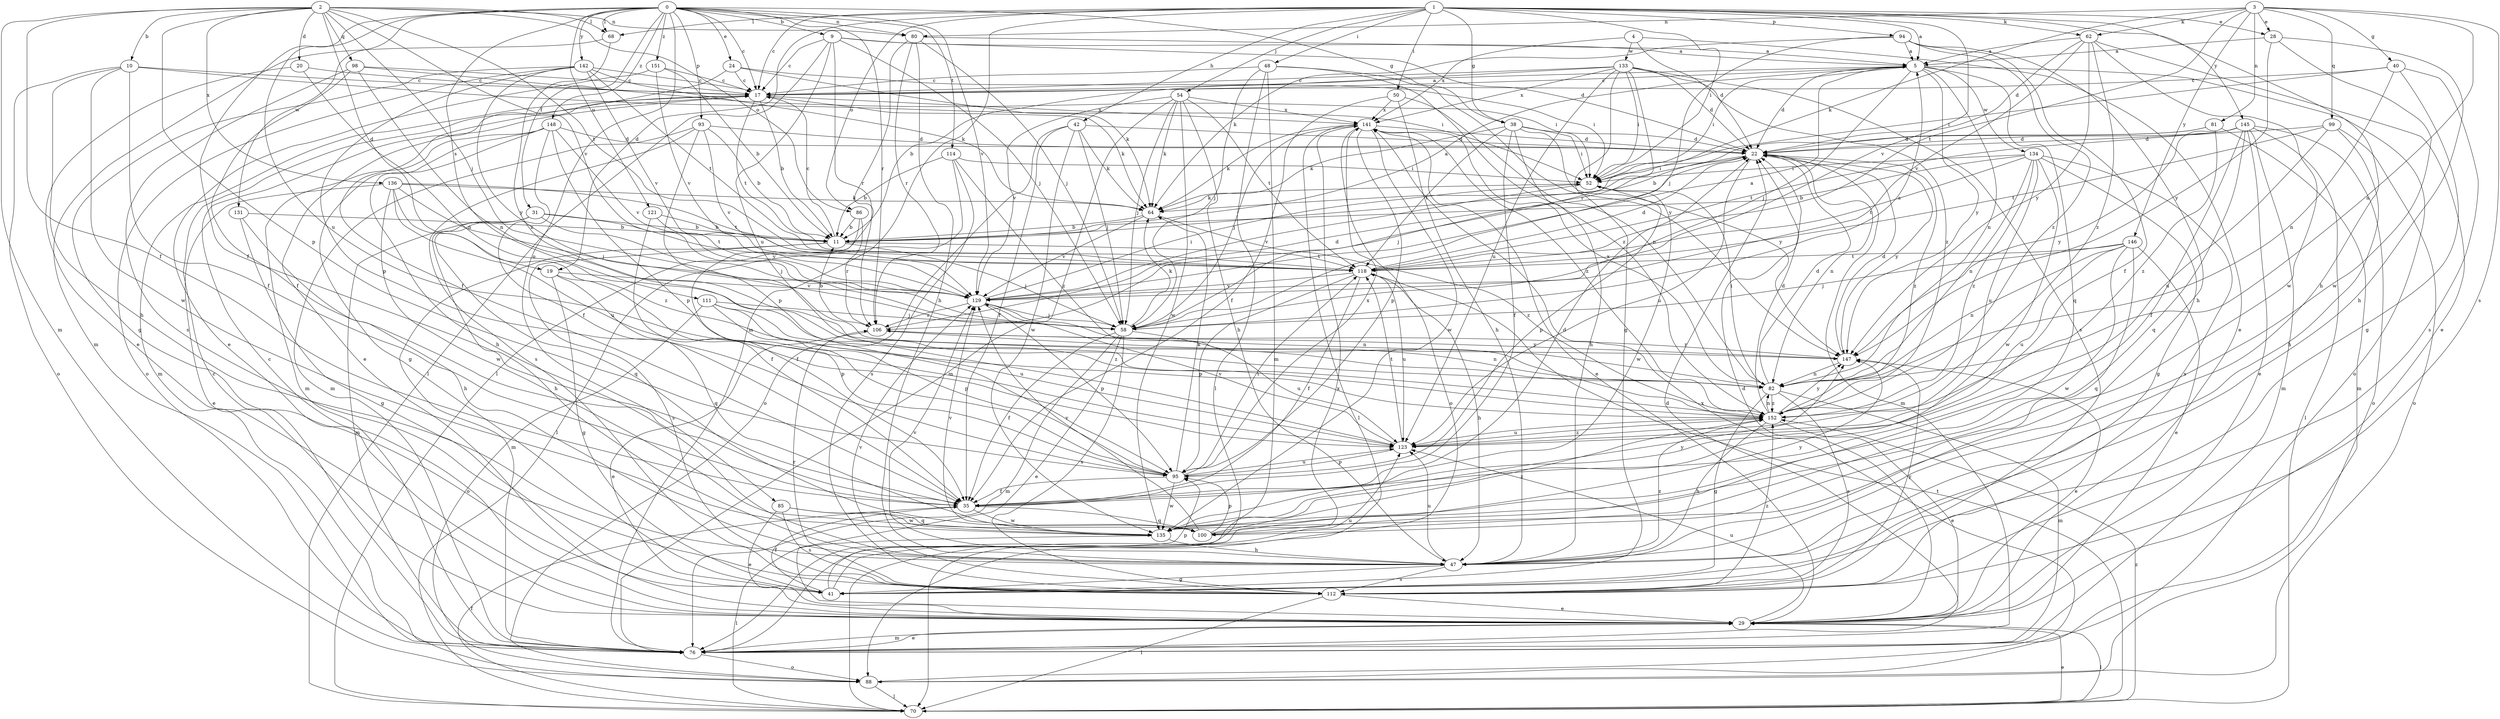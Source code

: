 strict digraph  {
0;
1;
2;
3;
4;
5;
9;
10;
11;
17;
19;
20;
22;
24;
28;
29;
31;
35;
38;
40;
41;
42;
47;
48;
50;
52;
54;
58;
62;
64;
68;
70;
76;
80;
81;
82;
85;
86;
88;
93;
94;
95;
98;
99;
100;
106;
111;
112;
114;
118;
121;
123;
129;
131;
133;
134;
135;
136;
141;
142;
145;
146;
147;
148;
151;
152;
0 -> 9  [label=b];
0 -> 17  [label=c];
0 -> 24  [label=e];
0 -> 31  [label=f];
0 -> 35  [label=f];
0 -> 38  [label=g];
0 -> 68  [label=l];
0 -> 80  [label=n];
0 -> 85  [label=o];
0 -> 93  [label=p];
0 -> 106  [label=r];
0 -> 111  [label=s];
0 -> 114  [label=t];
0 -> 121  [label=u];
0 -> 123  [label=u];
0 -> 129  [label=v];
0 -> 131  [label=w];
0 -> 142  [label=y];
0 -> 148  [label=z];
0 -> 151  [label=z];
1 -> 5  [label=a];
1 -> 17  [label=c];
1 -> 19  [label=d];
1 -> 28  [label=e];
1 -> 38  [label=g];
1 -> 42  [label=h];
1 -> 47  [label=h];
1 -> 48  [label=i];
1 -> 50  [label=i];
1 -> 52  [label=i];
1 -> 54  [label=j];
1 -> 62  [label=k];
1 -> 68  [label=l];
1 -> 76  [label=m];
1 -> 86  [label=o];
1 -> 94  [label=p];
1 -> 129  [label=v];
1 -> 145  [label=y];
2 -> 10  [label=b];
2 -> 19  [label=d];
2 -> 20  [label=d];
2 -> 35  [label=f];
2 -> 58  [label=j];
2 -> 68  [label=l];
2 -> 76  [label=m];
2 -> 80  [label=n];
2 -> 86  [label=o];
2 -> 95  [label=p];
2 -> 98  [label=q];
2 -> 118  [label=t];
2 -> 129  [label=v];
2 -> 136  [label=x];
3 -> 28  [label=e];
3 -> 40  [label=g];
3 -> 62  [label=k];
3 -> 64  [label=k];
3 -> 80  [label=n];
3 -> 81  [label=n];
3 -> 82  [label=n];
3 -> 99  [label=q];
3 -> 112  [label=s];
3 -> 118  [label=t];
3 -> 146  [label=y];
4 -> 22  [label=d];
4 -> 29  [label=e];
4 -> 133  [label=w];
4 -> 141  [label=x];
5 -> 17  [label=c];
5 -> 22  [label=d];
5 -> 52  [label=i];
5 -> 58  [label=j];
5 -> 82  [label=n];
5 -> 88  [label=o];
5 -> 100  [label=q];
5 -> 134  [label=w];
5 -> 147  [label=y];
9 -> 5  [label=a];
9 -> 17  [label=c];
9 -> 22  [label=d];
9 -> 58  [label=j];
9 -> 70  [label=l];
9 -> 106  [label=r];
9 -> 123  [label=u];
10 -> 17  [label=c];
10 -> 35  [label=f];
10 -> 47  [label=h];
10 -> 52  [label=i];
10 -> 88  [label=o];
10 -> 135  [label=w];
11 -> 5  [label=a];
11 -> 17  [label=c];
11 -> 58  [label=j];
11 -> 76  [label=m];
11 -> 112  [label=s];
11 -> 118  [label=t];
17 -> 5  [label=a];
17 -> 11  [label=b];
17 -> 29  [label=e];
17 -> 64  [label=k];
17 -> 76  [label=m];
17 -> 118  [label=t];
17 -> 141  [label=x];
19 -> 41  [label=g];
19 -> 95  [label=p];
19 -> 100  [label=q];
19 -> 129  [label=v];
20 -> 17  [label=c];
20 -> 29  [label=e];
20 -> 82  [label=n];
22 -> 52  [label=i];
22 -> 58  [label=j];
22 -> 76  [label=m];
22 -> 82  [label=n];
22 -> 123  [label=u];
22 -> 147  [label=y];
22 -> 152  [label=z];
24 -> 17  [label=c];
24 -> 35  [label=f];
24 -> 52  [label=i];
24 -> 64  [label=k];
28 -> 5  [label=a];
28 -> 47  [label=h];
28 -> 135  [label=w];
28 -> 147  [label=y];
29 -> 17  [label=c];
29 -> 22  [label=d];
29 -> 70  [label=l];
29 -> 76  [label=m];
29 -> 123  [label=u];
31 -> 11  [label=b];
31 -> 47  [label=h];
31 -> 58  [label=j];
31 -> 76  [label=m];
31 -> 100  [label=q];
31 -> 118  [label=t];
35 -> 22  [label=d];
35 -> 100  [label=q];
35 -> 135  [label=w];
38 -> 22  [label=d];
38 -> 35  [label=f];
38 -> 47  [label=h];
38 -> 52  [label=i];
38 -> 64  [label=k];
38 -> 118  [label=t];
38 -> 147  [label=y];
40 -> 17  [label=c];
40 -> 41  [label=g];
40 -> 52  [label=i];
40 -> 82  [label=n];
40 -> 112  [label=s];
41 -> 35  [label=f];
41 -> 95  [label=p];
41 -> 123  [label=u];
42 -> 22  [label=d];
42 -> 35  [label=f];
42 -> 58  [label=j];
42 -> 64  [label=k];
42 -> 88  [label=o];
42 -> 135  [label=w];
47 -> 41  [label=g];
47 -> 112  [label=s];
47 -> 123  [label=u];
47 -> 129  [label=v];
47 -> 152  [label=z];
48 -> 17  [label=c];
48 -> 58  [label=j];
48 -> 70  [label=l];
48 -> 76  [label=m];
48 -> 147  [label=y];
48 -> 152  [label=z];
50 -> 35  [label=f];
50 -> 47  [label=h];
50 -> 82  [label=n];
50 -> 141  [label=x];
52 -> 64  [label=k];
52 -> 95  [label=p];
52 -> 129  [label=v];
52 -> 135  [label=w];
54 -> 47  [label=h];
54 -> 58  [label=j];
54 -> 64  [label=k];
54 -> 76  [label=m];
54 -> 118  [label=t];
54 -> 129  [label=v];
54 -> 135  [label=w];
54 -> 141  [label=x];
58 -> 5  [label=a];
58 -> 29  [label=e];
58 -> 35  [label=f];
58 -> 64  [label=k];
58 -> 76  [label=m];
58 -> 112  [label=s];
58 -> 123  [label=u];
62 -> 5  [label=a];
62 -> 22  [label=d];
62 -> 29  [label=e];
62 -> 129  [label=v];
62 -> 135  [label=w];
62 -> 147  [label=y];
62 -> 152  [label=z];
64 -> 11  [label=b];
64 -> 129  [label=v];
64 -> 152  [label=z];
68 -> 76  [label=m];
68 -> 152  [label=z];
70 -> 29  [label=e];
70 -> 35  [label=f];
70 -> 118  [label=t];
70 -> 152  [label=z];
76 -> 17  [label=c];
76 -> 22  [label=d];
76 -> 29  [label=e];
76 -> 88  [label=o];
76 -> 141  [label=x];
80 -> 5  [label=a];
80 -> 47  [label=h];
80 -> 58  [label=j];
80 -> 70  [label=l];
80 -> 106  [label=r];
81 -> 11  [label=b];
81 -> 22  [label=d];
81 -> 76  [label=m];
81 -> 152  [label=z];
82 -> 22  [label=d];
82 -> 41  [label=g];
82 -> 52  [label=i];
82 -> 76  [label=m];
82 -> 112  [label=s];
82 -> 141  [label=x];
82 -> 152  [label=z];
85 -> 29  [label=e];
85 -> 100  [label=q];
85 -> 112  [label=s];
85 -> 135  [label=w];
86 -> 11  [label=b];
86 -> 35  [label=f];
86 -> 106  [label=r];
88 -> 70  [label=l];
88 -> 141  [label=x];
93 -> 11  [label=b];
93 -> 22  [label=d];
93 -> 76  [label=m];
93 -> 95  [label=p];
93 -> 112  [label=s];
93 -> 129  [label=v];
94 -> 5  [label=a];
94 -> 35  [label=f];
94 -> 47  [label=h];
94 -> 58  [label=j];
94 -> 64  [label=k];
94 -> 152  [label=z];
95 -> 35  [label=f];
95 -> 64  [label=k];
95 -> 118  [label=t];
95 -> 123  [label=u];
95 -> 135  [label=w];
95 -> 141  [label=x];
98 -> 17  [label=c];
98 -> 35  [label=f];
98 -> 52  [label=i];
98 -> 82  [label=n];
98 -> 112  [label=s];
99 -> 22  [label=d];
99 -> 47  [label=h];
99 -> 88  [label=o];
99 -> 118  [label=t];
99 -> 123  [label=u];
100 -> 95  [label=p];
100 -> 129  [label=v];
100 -> 147  [label=y];
100 -> 152  [label=z];
106 -> 11  [label=b];
106 -> 22  [label=d];
106 -> 29  [label=e];
106 -> 82  [label=n];
106 -> 147  [label=y];
111 -> 58  [label=j];
111 -> 88  [label=o];
111 -> 95  [label=p];
111 -> 123  [label=u];
111 -> 152  [label=z];
112 -> 29  [label=e];
112 -> 70  [label=l];
112 -> 106  [label=r];
112 -> 129  [label=v];
112 -> 147  [label=y];
112 -> 152  [label=z];
114 -> 11  [label=b];
114 -> 52  [label=i];
114 -> 70  [label=l];
114 -> 112  [label=s];
114 -> 152  [label=z];
118 -> 22  [label=d];
118 -> 35  [label=f];
118 -> 47  [label=h];
118 -> 95  [label=p];
118 -> 123  [label=u];
118 -> 129  [label=v];
121 -> 11  [label=b];
121 -> 35  [label=f];
121 -> 129  [label=v];
123 -> 95  [label=p];
123 -> 118  [label=t];
123 -> 129  [label=v];
123 -> 152  [label=z];
129 -> 5  [label=a];
129 -> 52  [label=i];
129 -> 58  [label=j];
129 -> 82  [label=n];
129 -> 95  [label=p];
129 -> 106  [label=r];
131 -> 11  [label=b];
131 -> 41  [label=g];
131 -> 47  [label=h];
133 -> 11  [label=b];
133 -> 17  [label=c];
133 -> 22  [label=d];
133 -> 41  [label=g];
133 -> 52  [label=i];
133 -> 106  [label=r];
133 -> 112  [label=s];
133 -> 123  [label=u];
133 -> 141  [label=x];
133 -> 152  [label=z];
134 -> 11  [label=b];
134 -> 41  [label=g];
134 -> 52  [label=i];
134 -> 82  [label=n];
134 -> 112  [label=s];
134 -> 118  [label=t];
134 -> 123  [label=u];
134 -> 135  [label=w];
134 -> 152  [label=z];
135 -> 47  [label=h];
135 -> 70  [label=l];
135 -> 129  [label=v];
135 -> 147  [label=y];
136 -> 29  [label=e];
136 -> 58  [label=j];
136 -> 64  [label=k];
136 -> 118  [label=t];
136 -> 123  [label=u];
136 -> 135  [label=w];
136 -> 152  [label=z];
141 -> 22  [label=d];
141 -> 29  [label=e];
141 -> 58  [label=j];
141 -> 64  [label=k];
141 -> 70  [label=l];
141 -> 88  [label=o];
141 -> 95  [label=p];
141 -> 135  [label=w];
141 -> 152  [label=z];
142 -> 17  [label=c];
142 -> 41  [label=g];
142 -> 64  [label=k];
142 -> 88  [label=o];
142 -> 95  [label=p];
142 -> 118  [label=t];
142 -> 129  [label=v];
142 -> 147  [label=y];
145 -> 22  [label=d];
145 -> 29  [label=e];
145 -> 35  [label=f];
145 -> 70  [label=l];
145 -> 76  [label=m];
145 -> 88  [label=o];
145 -> 100  [label=q];
145 -> 118  [label=t];
145 -> 147  [label=y];
146 -> 29  [label=e];
146 -> 58  [label=j];
146 -> 82  [label=n];
146 -> 100  [label=q];
146 -> 118  [label=t];
146 -> 123  [label=u];
146 -> 135  [label=w];
147 -> 22  [label=d];
147 -> 29  [label=e];
147 -> 82  [label=n];
147 -> 106  [label=r];
148 -> 22  [label=d];
148 -> 35  [label=f];
148 -> 41  [label=g];
148 -> 47  [label=h];
148 -> 76  [label=m];
148 -> 95  [label=p];
148 -> 129  [label=v];
151 -> 11  [label=b];
151 -> 17  [label=c];
151 -> 29  [label=e];
151 -> 129  [label=v];
152 -> 22  [label=d];
152 -> 29  [label=e];
152 -> 47  [label=h];
152 -> 82  [label=n];
152 -> 123  [label=u];
152 -> 147  [label=y];
}
